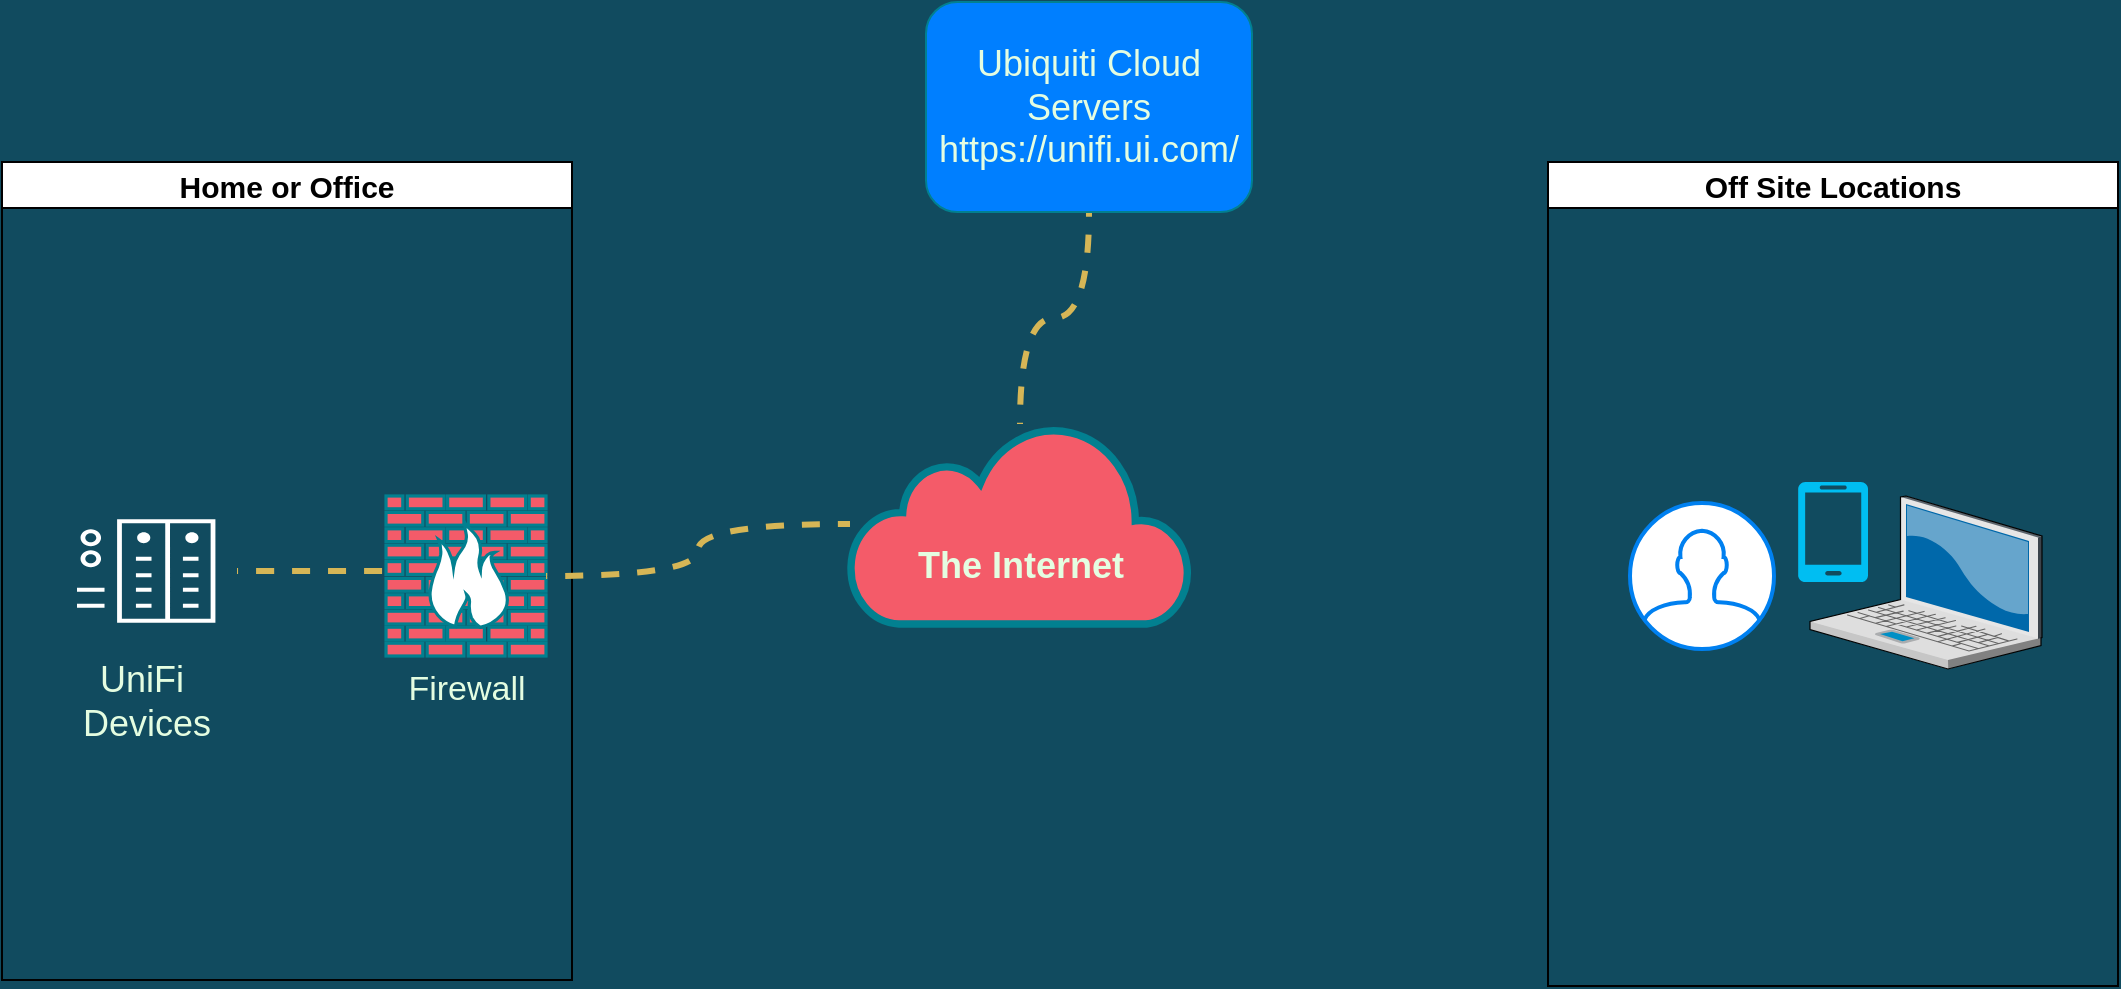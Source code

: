 <mxfile version="22.1.15" type="github">
  <diagram name="Page-1" id="e_FpkX2im6m9XWSfku2d">
    <mxGraphModel dx="1266" dy="1318" grid="0" gridSize="10" guides="1" tooltips="1" connect="1" arrows="1" fold="1" page="0" pageScale="1" pageWidth="850" pageHeight="1100" background="#114B5F" math="0" shadow="0">
      <root>
        <mxCell id="0" />
        <mxCell id="1" parent="0" />
        <mxCell id="RKk0ygJff3ijAi9sIS6_-1" style="edgeStyle=orthogonalEdgeStyle;rounded=1;orthogonalLoop=1;jettySize=auto;html=1;strokeColor=none;strokeWidth=3;labelBackgroundColor=#114B5F;fontColor=#E4FDE1;" edge="1" parent="1" source="RKk0ygJff3ijAi9sIS6_-10">
          <mxGeometry relative="1" as="geometry">
            <mxPoint x="137" y="171" as="sourcePoint" />
            <mxPoint x="651" y="307" as="targetPoint" />
          </mxGeometry>
        </mxCell>
        <mxCell id="RKk0ygJff3ijAi9sIS6_-2" value="&lt;font style=&quot;font-size: 15px;&quot;&gt;Home or Office&lt;/font&gt;" style="swimlane;whiteSpace=wrap;html=1;fontFamily=Helvetica;fontSize=11;fontColor=default;labelBackgroundColor=none;" vertex="1" parent="1">
          <mxGeometry x="21" y="26" width="285" height="409" as="geometry" />
        </mxCell>
        <mxCell id="RKk0ygJff3ijAi9sIS6_-3" style="edgeStyle=orthogonalEdgeStyle;shape=connector;curved=1;rounded=1;comic=0;orthogonalLoop=1;jettySize=auto;html=1;dashed=1;labelBackgroundColor=#114B5F;strokeColor=#d6b656;strokeWidth=3;fontFamily=Helvetica;fontSize=11;fontColor=#E4FDE1;endArrow=none;endFill=0;fillColor=#fff2cc;gradientColor=#ffd966;flowAnimation=1;" edge="1" parent="RKk0ygJff3ijAi9sIS6_-2" source="RKk0ygJff3ijAi9sIS6_-4" target="RKk0ygJff3ijAi9sIS6_-5">
          <mxGeometry relative="1" as="geometry">
            <Array as="points">
              <mxPoint x="73" y="202" />
            </Array>
          </mxGeometry>
        </mxCell>
        <mxCell id="RKk0ygJff3ijAi9sIS6_-4" value="&lt;font style=&quot;font-size: 18px;&quot;&gt;UniFi&amp;nbsp;&lt;br&gt;Devices&lt;br&gt;&lt;/font&gt;" style="sketch=0;pointerEvents=1;shadow=0;dashed=0;html=1;strokeColor=none;fillColor=none;labelPosition=center;verticalLabelPosition=bottom;verticalAlign=top;align=center;outlineConnect=0;shape=mxgraph.veeam2.nas;fontFamily=Helvetica;fontSize=11;fontColor=#E4FDE1;" vertex="1" parent="RKk0ygJff3ijAi9sIS6_-2">
          <mxGeometry x="27" y="167" width="90.5" height="75" as="geometry" />
        </mxCell>
        <mxCell id="RKk0ygJff3ijAi9sIS6_-5" value="&lt;font style=&quot;font-size: 17px&quot;&gt;Firewall&lt;br&gt;&lt;/font&gt;" style="fontColor=#E4FDE1;verticalAlign=top;verticalLabelPosition=bottom;labelPosition=center;align=center;html=1;outlineConnect=0;fillColor=#F45B69;strokeColor=#028090;gradientDirection=north;strokeWidth=2;shape=mxgraph.networks.firewall;" vertex="1" parent="RKk0ygJff3ijAi9sIS6_-2">
          <mxGeometry x="192" y="167" width="80" height="80" as="geometry" />
        </mxCell>
        <mxCell id="RKk0ygJff3ijAi9sIS6_-7" value="" style="edgeStyle=orthogonalEdgeStyle;rounded=1;orthogonalLoop=1;jettySize=auto;html=1;strokeColor=none;strokeWidth=3;labelBackgroundColor=#114B5F;fontColor=#E4FDE1;" edge="1" parent="1" target="RKk0ygJff3ijAi9sIS6_-10">
          <mxGeometry relative="1" as="geometry">
            <mxPoint x="137" y="171" as="sourcePoint" />
            <mxPoint x="651" y="307" as="targetPoint" />
          </mxGeometry>
        </mxCell>
        <mxCell id="RKk0ygJff3ijAi9sIS6_-20" style="edgeStyle=orthogonalEdgeStyle;shape=connector;curved=1;rounded=1;comic=0;orthogonalLoop=1;jettySize=auto;html=1;dashed=1;labelBackgroundColor=#114B5F;strokeColor=#d6b656;strokeWidth=3;align=center;verticalAlign=middle;fontFamily=Helvetica;fontSize=11;fontColor=#E4FDE1;endArrow=none;endFill=0;fillColor=#fff2cc;gradientColor=#ffd966;flowAnimation=1;" edge="1" parent="1" source="RKk0ygJff3ijAi9sIS6_-10" target="RKk0ygJff3ijAi9sIS6_-11">
          <mxGeometry relative="1" as="geometry" />
        </mxCell>
        <mxCell id="RKk0ygJff3ijAi9sIS6_-10" value="&lt;h2&gt;&lt;b&gt;&lt;br&gt;&lt;br&gt;The Internet&lt;/b&gt;&lt;/h2&gt;" style="html=1;outlineConnect=0;fillColor=#F45B69;strokeColor=#028090;gradientDirection=north;strokeWidth=2;shape=mxgraph.networks.cloud;fontColor=#E4FDE1;" vertex="1" parent="1">
          <mxGeometry x="445" y="157" width="170" height="100" as="geometry" />
        </mxCell>
        <mxCell id="RKk0ygJff3ijAi9sIS6_-11" value="&lt;font style=&quot;font-size: 18px;&quot;&gt;Ubiquiti Cloud&lt;br style=&quot;color: rgb(255, 255, 255); font-size: 18px; font-weight: 700;&quot;&gt;&lt;span style=&quot;font-size: 18px;&quot;&gt;Servers&lt;/span&gt;&lt;br style=&quot;font-size: 18px;&quot;&gt;&lt;span style=&quot;font-size: 18px;&quot;&gt;https://unifi.ui.com/&lt;/span&gt;&lt;br style=&quot;font-size: 18px;&quot;&gt;&lt;/font&gt;" style="rounded=1;whiteSpace=wrap;html=1;fillColor=#007FFF;strokeColor=#028090;fontColor=#E4FDE1;fontSize=18;" vertex="1" parent="1">
          <mxGeometry x="483" y="-54" width="163" height="105" as="geometry" />
        </mxCell>
        <mxCell id="RKk0ygJff3ijAi9sIS6_-13" value="&lt;font style=&quot;font-size: 15px;&quot;&gt;Off Site Locations&lt;/font&gt;" style="swimlane;whiteSpace=wrap;html=1;fontFamily=Helvetica;fontSize=11;fontColor=default;labelBackgroundColor=none;" vertex="1" parent="1">
          <mxGeometry x="794" y="26" width="285" height="412" as="geometry" />
        </mxCell>
        <mxCell id="RKk0ygJff3ijAi9sIS6_-23" value="" style="verticalLabelPosition=bottom;sketch=0;aspect=fixed;html=1;verticalAlign=top;strokeColor=none;align=center;outlineConnect=0;shape=mxgraph.citrix.laptop_2;fontFamily=Helvetica;fontSize=11;fontColor=#E4FDE1;" vertex="1" parent="RKk0ygJff3ijAi9sIS6_-13">
          <mxGeometry x="131" y="167" width="116" height="86.5" as="geometry" />
        </mxCell>
        <mxCell id="RKk0ygJff3ijAi9sIS6_-21" value="" style="html=1;verticalLabelPosition=bottom;align=center;labelBackgroundColor=#ffffff;verticalAlign=top;strokeWidth=2;strokeColor=#0080F0;shadow=0;dashed=0;shape=mxgraph.ios7.icons.user;fontFamily=Helvetica;fontSize=11;fontColor=#E4FDE1;" vertex="1" parent="RKk0ygJff3ijAi9sIS6_-13">
          <mxGeometry x="41" y="170.5" width="72" height="73" as="geometry" />
        </mxCell>
        <mxCell id="RKk0ygJff3ijAi9sIS6_-24" value="" style="verticalLabelPosition=bottom;html=1;verticalAlign=top;align=center;strokeColor=none;fillColor=#00BEF2;shape=mxgraph.azure.mobile;pointerEvents=1;fontFamily=Helvetica;fontSize=11;fontColor=#E4FDE1;" vertex="1" parent="RKk0ygJff3ijAi9sIS6_-13">
          <mxGeometry x="125" y="160" width="35" height="50" as="geometry" />
        </mxCell>
        <mxCell id="RKk0ygJff3ijAi9sIS6_-19" style="edgeStyle=orthogonalEdgeStyle;shape=connector;curved=1;rounded=1;comic=0;orthogonalLoop=1;jettySize=auto;html=1;dashed=1;labelBackgroundColor=#114B5F;strokeColor=#d6b656;strokeWidth=3;align=center;verticalAlign=middle;fontFamily=Helvetica;fontSize=11;fontColor=#E4FDE1;endArrow=none;endFill=0;fillColor=#fff2cc;gradientColor=#ffd966;flowAnimation=1;" edge="1" parent="1" source="RKk0ygJff3ijAi9sIS6_-5" target="RKk0ygJff3ijAi9sIS6_-10">
          <mxGeometry relative="1" as="geometry" />
        </mxCell>
      </root>
    </mxGraphModel>
  </diagram>
</mxfile>
